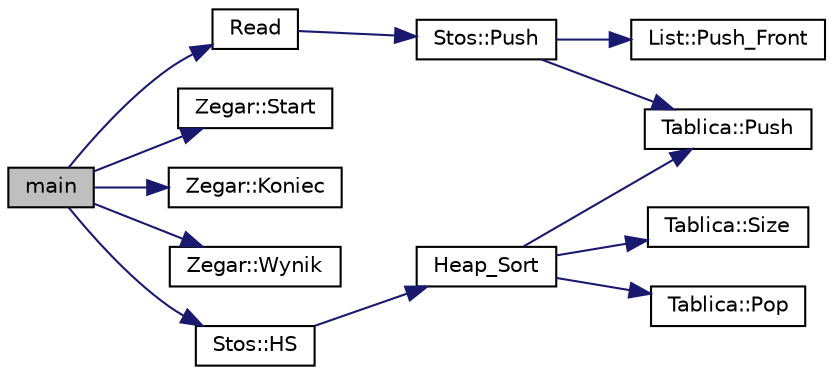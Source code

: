 digraph "main"
{
  edge [fontname="Helvetica",fontsize="10",labelfontname="Helvetica",labelfontsize="10"];
  node [fontname="Helvetica",fontsize="10",shape=record];
  rankdir="LR";
  Node1 [label="main",height=0.2,width=0.4,color="black", fillcolor="grey75", style="filled" fontcolor="black"];
  Node1 -> Node2 [color="midnightblue",fontsize="10",style="solid",fontname="Helvetica"];
  Node2 [label="Read",height=0.2,width=0.4,color="black", fillcolor="white", style="filled",URL="$plik_8cpp.html#a603d1d2e8cd3619abf4032fbf8cc212d"];
  Node2 -> Node3 [color="midnightblue",fontsize="10",style="solid",fontname="Helvetica"];
  Node3 [label="Stos::Push",height=0.2,width=0.4,color="black", fillcolor="white", style="filled",URL="$class_stos.html#af8c0c485dceb28e986cdc93e933ec365"];
  Node3 -> Node4 [color="midnightblue",fontsize="10",style="solid",fontname="Helvetica"];
  Node4 [label="List::Push_Front",height=0.2,width=0.4,color="black", fillcolor="white", style="filled",URL="$class_list.html#a31fbd443a2454901d82e4baa1732fe62"];
  Node3 -> Node5 [color="midnightblue",fontsize="10",style="solid",fontname="Helvetica"];
  Node5 [label="Tablica::Push",height=0.2,width=0.4,color="black", fillcolor="white", style="filled",URL="$class_tablica.html#ae1af903a66629cd0d522eb9f2fd13116"];
  Node1 -> Node6 [color="midnightblue",fontsize="10",style="solid",fontname="Helvetica"];
  Node6 [label="Zegar::Start",height=0.2,width=0.4,color="black", fillcolor="white", style="filled",URL="$class_zegar.html#af747dc3a9d58207618ec877990900b80"];
  Node1 -> Node7 [color="midnightblue",fontsize="10",style="solid",fontname="Helvetica"];
  Node7 [label="Zegar::Koniec",height=0.2,width=0.4,color="black", fillcolor="white", style="filled",URL="$class_zegar.html#a8a88ddd1aa0768bfbe37217e32a01da0"];
  Node1 -> Node8 [color="midnightblue",fontsize="10",style="solid",fontname="Helvetica"];
  Node8 [label="Zegar::Wynik",height=0.2,width=0.4,color="black", fillcolor="white", style="filled",URL="$class_zegar.html#a659d8f393442747d17aba3a5f6533c29"];
  Node1 -> Node9 [color="midnightblue",fontsize="10",style="solid",fontname="Helvetica"];
  Node9 [label="Stos::HS",height=0.2,width=0.4,color="black", fillcolor="white", style="filled",URL="$class_stos.html#a0e531afe4371783988c3ba470c04f5df"];
  Node9 -> Node10 [color="midnightblue",fontsize="10",style="solid",fontname="Helvetica"];
  Node10 [label="Heap_Sort",height=0.2,width=0.4,color="black", fillcolor="white", style="filled",URL="$sort_8cpp.html#a7ac406a30a3a7a46d498f05bb173809c"];
  Node10 -> Node5 [color="midnightblue",fontsize="10",style="solid",fontname="Helvetica"];
  Node10 -> Node11 [color="midnightblue",fontsize="10",style="solid",fontname="Helvetica"];
  Node11 [label="Tablica::Size",height=0.2,width=0.4,color="black", fillcolor="white", style="filled",URL="$class_tablica.html#a8598f952095406441bfd2d20e76f175c"];
  Node10 -> Node12 [color="midnightblue",fontsize="10",style="solid",fontname="Helvetica"];
  Node12 [label="Tablica::Pop",height=0.2,width=0.4,color="black", fillcolor="white", style="filled",URL="$class_tablica.html#a6153881ffda3f5361c2d664622a4eff4"];
}
